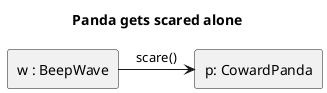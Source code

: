@startuml
skinparam linestyle ortho

title Panda gets scared alone

rectangle "w : BeepWave" as w

rectangle "p: CowardPanda" as p2
w->p2 : scare()

@enduml